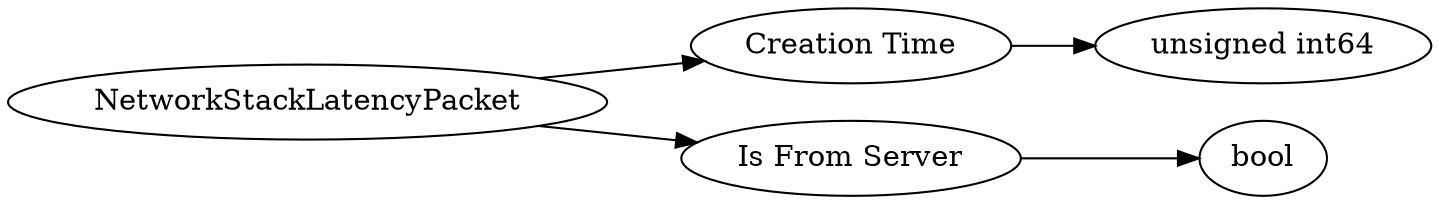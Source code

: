 digraph "NetworkStackLatencyPacket" {
rankdir = LR
0
0 -> 1
1 -> 2
0 -> 3
3 -> 4

0 [label="NetworkStackLatencyPacket",comment="name: \"NetworkStackLatencyPacket\", typeName: \"\", id: 0, branchId: 115, recurseId: -1, attributes: 0, notes: \"\""];
1 [label="Creation Time",comment="name: \"Creation Time\", typeName: \"\", id: 1, branchId: 0, recurseId: -1, attributes: 0, notes: \"\""];
2 [label="unsigned int64",comment="name: \"unsigned int64\", typeName: \"\", id: 2, branchId: 0, recurseId: -1, attributes: 512, notes: \"\""];
3 [label="Is From Server",comment="name: \"Is From Server\", typeName: \"\", id: 3, branchId: 0, recurseId: -1, attributes: 0, notes: \"\""];
4 [label="bool",comment="name: \"bool\", typeName: \"\", id: 4, branchId: 0, recurseId: -1, attributes: 512, notes: \"\""];
{ rank = max;2;4}

}
